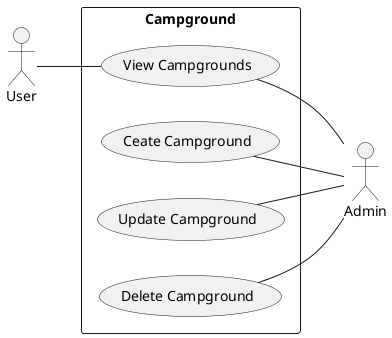 @startuml Campground use case diagram
left to right direction

actor "User" as User

rectangle Campground {
  usecase "View Campgrounds" as vc

  usecase "Ceate Campground" as view
  usecase "Update Campground" as up
  usecase "Delete Campground" as de
}


User -- vc

actor "Admin" as admin
vc -- admin
view -- admin
up -- admin
de -- admin


@enduml



